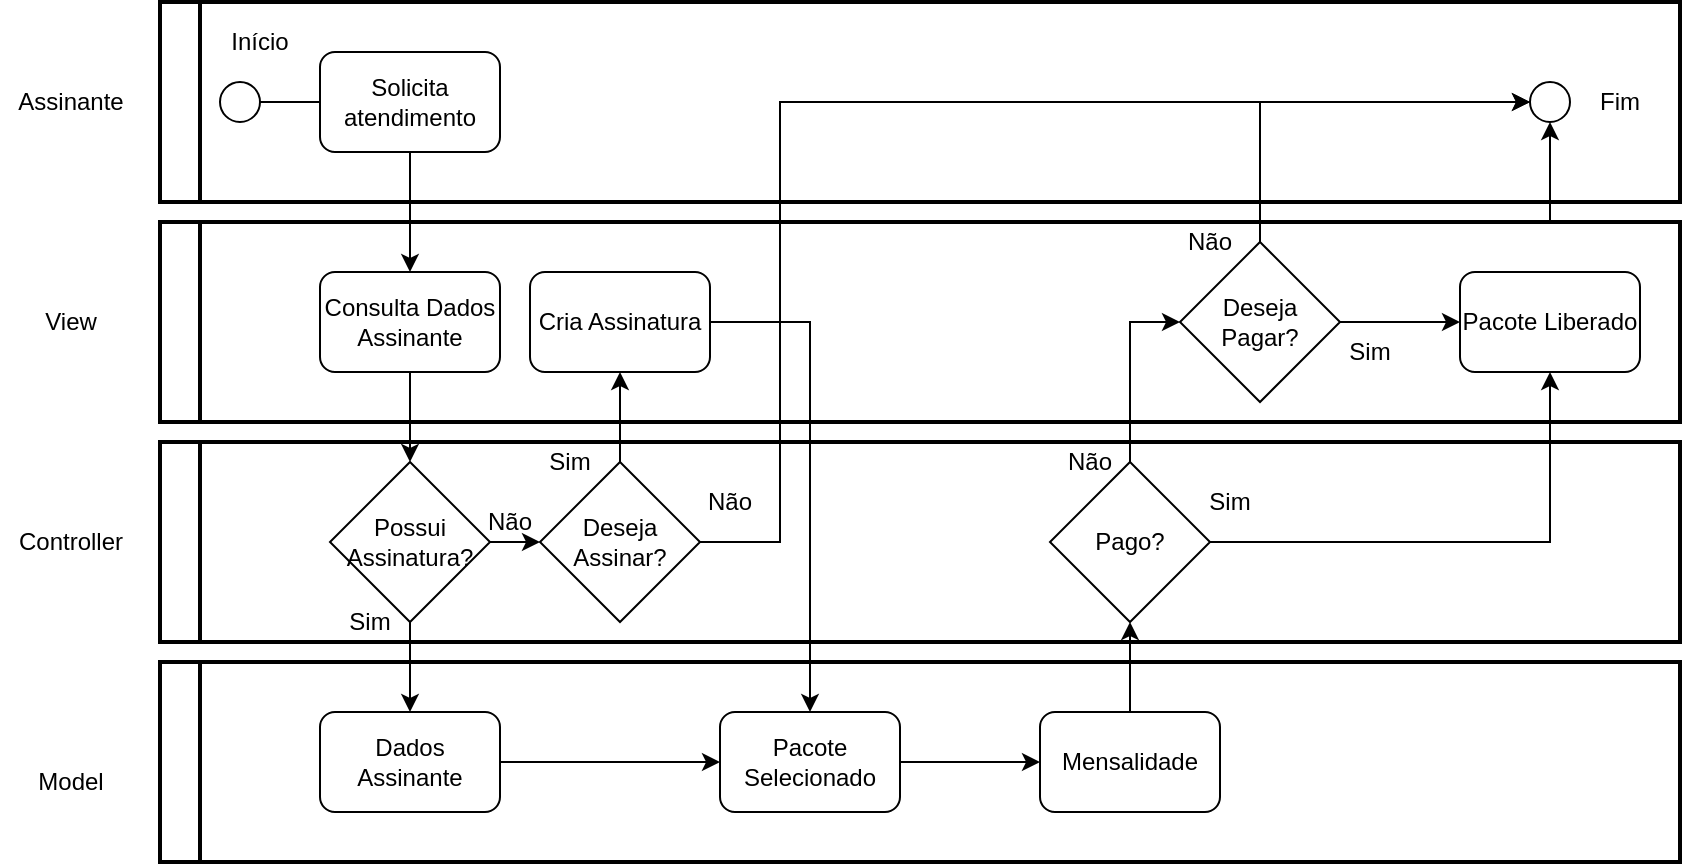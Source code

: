 <mxfile version="19.0.0" type="google"><diagram id="38LIMbCxqjhpxKjCKX09" name="Page-1"><mxGraphModel grid="1" page="1" gridSize="10" guides="1" tooltips="1" connect="1" arrows="1" fold="1" pageScale="1" pageWidth="850" pageHeight="1100" math="0" shadow="0"><root><mxCell id="0"/><mxCell id="1" parent="0"/><mxCell id="1K-JVYYIGugmaQz5jj4p-1" value="" style="swimlane;html=1;startSize=20;fontStyle=0;collapsible=0;horizontal=0;swimlaneLine=1;swimlaneFillColor=#ffffff;strokeWidth=2;" vertex="1" parent="1"><mxGeometry x="80" y="80" width="760" height="100" as="geometry"/></mxCell><mxCell id="1K-JVYYIGugmaQz5jj4p-7" value="" style="ellipse;whiteSpace=wrap;html=1;aspect=fixed;" vertex="1" parent="1K-JVYYIGugmaQz5jj4p-1"><mxGeometry x="30" y="40" width="20" height="20" as="geometry"/></mxCell><mxCell id="1K-JVYYIGugmaQz5jj4p-8" value="Solicita&lt;br&gt;atendimento" style="rounded=1;whiteSpace=wrap;html=1;" vertex="1" parent="1K-JVYYIGugmaQz5jj4p-1"><mxGeometry x="80" y="25" width="90" height="50" as="geometry"/></mxCell><mxCell id="IJtuUTepWnNcwoIYx7on-1" value="" style="endArrow=none;html=1;rounded=0;entryX=0;entryY=0.5;entryDx=0;entryDy=0;exitX=1;exitY=0.5;exitDx=0;exitDy=0;" edge="1" parent="1K-JVYYIGugmaQz5jj4p-1" source="1K-JVYYIGugmaQz5jj4p-7" target="1K-JVYYIGugmaQz5jj4p-8"><mxGeometry width="50" height="50" relative="1" as="geometry"><mxPoint x="320" y="340" as="sourcePoint"/><mxPoint x="370" y="290" as="targetPoint"/></mxGeometry></mxCell><mxCell id="IJtuUTepWnNcwoIYx7on-7" value="" style="ellipse;whiteSpace=wrap;html=1;aspect=fixed;" vertex="1" parent="1K-JVYYIGugmaQz5jj4p-1"><mxGeometry x="685" y="40" width="20" height="20" as="geometry"/></mxCell><mxCell id="Hn3UPd1u5wITuFJsm0I--54" value="Início" style="text;html=1;strokeColor=none;fillColor=none;align=center;verticalAlign=middle;whiteSpace=wrap;rounded=0;" vertex="1" parent="1K-JVYYIGugmaQz5jj4p-1"><mxGeometry x="30" y="15" width="40" height="10" as="geometry"/></mxCell><mxCell id="Hn3UPd1u5wITuFJsm0I--56" value="Fim" style="text;html=1;strokeColor=none;fillColor=none;align=center;verticalAlign=middle;whiteSpace=wrap;rounded=0;" vertex="1" parent="1K-JVYYIGugmaQz5jj4p-1"><mxGeometry x="710" y="45" width="40" height="10" as="geometry"/></mxCell><mxCell id="1K-JVYYIGugmaQz5jj4p-2" value="" style="swimlane;html=1;startSize=20;fontStyle=0;collapsible=0;horizontal=0;swimlaneLine=1;swimlaneFillColor=#ffffff;strokeWidth=2;" vertex="1" parent="1"><mxGeometry x="80" y="300" width="760" height="100" as="geometry"/></mxCell><mxCell id="Hn3UPd1u5wITuFJsm0I--12" style="edgeStyle=orthogonalEdgeStyle;rounded=0;orthogonalLoop=1;jettySize=auto;html=1;" edge="1" parent="1K-JVYYIGugmaQz5jj4p-2" source="Hn3UPd1u5wITuFJsm0I--2" target="Hn3UPd1u5wITuFJsm0I--8"><mxGeometry relative="1" as="geometry"/></mxCell><mxCell id="Hn3UPd1u5wITuFJsm0I--2" value="Possui&lt;br&gt;Assinatura?" style="rhombus;whiteSpace=wrap;html=1;" vertex="1" parent="1K-JVYYIGugmaQz5jj4p-2"><mxGeometry x="85" y="10" width="80" height="80" as="geometry"/></mxCell><mxCell id="Hn3UPd1u5wITuFJsm0I--8" value="Deseja Assinar?" style="rhombus;whiteSpace=wrap;html=1;" vertex="1" parent="1K-JVYYIGugmaQz5jj4p-2"><mxGeometry x="190" y="10" width="80" height="80" as="geometry"/></mxCell><mxCell id="Hn3UPd1u5wITuFJsm0I--13" value="Não" style="text;html=1;strokeColor=none;fillColor=none;align=center;verticalAlign=middle;whiteSpace=wrap;rounded=0;" vertex="1" parent="1K-JVYYIGugmaQz5jj4p-2"><mxGeometry x="150" y="30" width="50" height="20" as="geometry"/></mxCell><mxCell id="Hn3UPd1u5wITuFJsm0I--16" value="Sim" style="text;html=1;strokeColor=none;fillColor=none;align=center;verticalAlign=middle;whiteSpace=wrap;rounded=0;" vertex="1" parent="1K-JVYYIGugmaQz5jj4p-2"><mxGeometry x="180" width="50" height="20" as="geometry"/></mxCell><mxCell id="Hn3UPd1u5wITuFJsm0I--18" value="Não" style="text;html=1;strokeColor=none;fillColor=none;align=center;verticalAlign=middle;whiteSpace=wrap;rounded=0;" vertex="1" parent="1K-JVYYIGugmaQz5jj4p-2"><mxGeometry x="260" y="20" width="50" height="20" as="geometry"/></mxCell><mxCell id="Hn3UPd1u5wITuFJsm0I--27" value="Pago?" style="rhombus;whiteSpace=wrap;html=1;" vertex="1" parent="1K-JVYYIGugmaQz5jj4p-2"><mxGeometry x="445" y="10" width="80" height="80" as="geometry"/></mxCell><mxCell id="Hn3UPd1u5wITuFJsm0I--15" value="Sim" style="text;html=1;strokeColor=none;fillColor=none;align=center;verticalAlign=middle;whiteSpace=wrap;rounded=0;" vertex="1" parent="1K-JVYYIGugmaQz5jj4p-2"><mxGeometry x="80" y="80" width="50" height="20" as="geometry"/></mxCell><mxCell id="Hn3UPd1u5wITuFJsm0I--32" value="Sim" style="text;html=1;strokeColor=none;fillColor=none;align=center;verticalAlign=middle;whiteSpace=wrap;rounded=0;" vertex="1" parent="1K-JVYYIGugmaQz5jj4p-2"><mxGeometry x="510" y="20" width="50" height="20" as="geometry"/></mxCell><mxCell id="Hn3UPd1u5wITuFJsm0I--46" value="Não" style="text;html=1;strokeColor=none;fillColor=none;align=center;verticalAlign=middle;whiteSpace=wrap;rounded=0;" vertex="1" parent="1K-JVYYIGugmaQz5jj4p-2"><mxGeometry x="440" width="50" height="20" as="geometry"/></mxCell><mxCell id="1K-JVYYIGugmaQz5jj4p-3" value="" style="swimlane;html=1;startSize=20;fontStyle=0;collapsible=0;horizontal=0;swimlaneLine=1;swimlaneFillColor=#ffffff;strokeWidth=2;" vertex="1" parent="1"><mxGeometry x="80" y="190" width="760" height="100" as="geometry"/></mxCell><mxCell id="1K-JVYYIGugmaQz5jj4p-9" value="Consulta Dados Assinante" style="rounded=1;whiteSpace=wrap;html=1;" vertex="1" parent="1K-JVYYIGugmaQz5jj4p-3"><mxGeometry x="80" y="25" width="90" height="50" as="geometry"/></mxCell><mxCell id="Hn3UPd1u5wITuFJsm0I--10" value="Cria Assinatura" style="rounded=1;whiteSpace=wrap;html=1;" vertex="1" parent="1K-JVYYIGugmaQz5jj4p-3"><mxGeometry x="185" y="25" width="90" height="50" as="geometry"/></mxCell><mxCell id="Hn3UPd1u5wITuFJsm0I--29" value="Pacote Liberado" style="rounded=1;whiteSpace=wrap;html=1;" vertex="1" parent="1K-JVYYIGugmaQz5jj4p-3"><mxGeometry x="650" y="25" width="90" height="50" as="geometry"/></mxCell><mxCell id="Hn3UPd1u5wITuFJsm0I--35" value="Deseja Assinar?" style="rhombus;whiteSpace=wrap;html=1;" vertex="1" parent="1K-JVYYIGugmaQz5jj4p-3"><mxGeometry x="450" width="80" height="80" as="geometry"/></mxCell><mxCell id="1K-JVYYIGugmaQz5jj4p-4" value="Assinante" style="text;html=1;align=center;verticalAlign=middle;resizable=0;points=[];autosize=1;strokeColor=none;fillColor=none;" vertex="1" parent="1"><mxGeometry y="120" width="70" height="20" as="geometry"/></mxCell><mxCell id="1K-JVYYIGugmaQz5jj4p-5" value="Model" style="text;html=1;align=center;verticalAlign=middle;resizable=0;points=[];autosize=1;strokeColor=none;fillColor=none;" vertex="1" parent="1"><mxGeometry x="10" y="460" width="50" height="20" as="geometry"/></mxCell><mxCell id="1K-JVYYIGugmaQz5jj4p-6" value="View" style="text;html=1;align=center;verticalAlign=middle;resizable=0;points=[];autosize=1;strokeColor=none;fillColor=none;" vertex="1" parent="1"><mxGeometry x="15" y="230" width="40" height="20" as="geometry"/></mxCell><mxCell id="Hn3UPd1u5wITuFJsm0I--3" value="" style="swimlane;html=1;startSize=20;fontStyle=0;collapsible=0;horizontal=0;swimlaneLine=1;swimlaneFillColor=#ffffff;strokeWidth=2;" vertex="1" parent="1"><mxGeometry x="80" y="410" width="760" height="100" as="geometry"/></mxCell><mxCell id="Hn3UPd1u5wITuFJsm0I--4" style="edgeStyle=orthogonalEdgeStyle;rounded=0;orthogonalLoop=1;jettySize=auto;html=1;" edge="1" parent="Hn3UPd1u5wITuFJsm0I--3" source="Hn3UPd1u5wITuFJsm0I--5"><mxGeometry relative="1" as="geometry"><mxPoint x="280" y="50" as="targetPoint"/></mxGeometry></mxCell><mxCell id="Hn3UPd1u5wITuFJsm0I--5" value="Dados Assinante" style="rounded=1;whiteSpace=wrap;html=1;" vertex="1" parent="Hn3UPd1u5wITuFJsm0I--3"><mxGeometry x="80" y="25" width="90" height="50" as="geometry"/></mxCell><mxCell id="Hn3UPd1u5wITuFJsm0I--24" style="edgeStyle=orthogonalEdgeStyle;rounded=0;orthogonalLoop=1;jettySize=auto;html=1;" edge="1" parent="Hn3UPd1u5wITuFJsm0I--3" source="Hn3UPd1u5wITuFJsm0I--20" target="Hn3UPd1u5wITuFJsm0I--23"><mxGeometry relative="1" as="geometry"/></mxCell><mxCell id="Hn3UPd1u5wITuFJsm0I--20" value="Pacote Selecionado" style="rounded=1;whiteSpace=wrap;html=1;" vertex="1" parent="Hn3UPd1u5wITuFJsm0I--3"><mxGeometry x="280" y="25" width="90" height="50" as="geometry"/></mxCell><mxCell id="Hn3UPd1u5wITuFJsm0I--23" value="Mensalidade" style="rounded=1;whiteSpace=wrap;html=1;" vertex="1" parent="Hn3UPd1u5wITuFJsm0I--3"><mxGeometry x="440" y="25" width="90" height="50" as="geometry"/></mxCell><mxCell id="Hn3UPd1u5wITuFJsm0I--7" style="edgeStyle=orthogonalEdgeStyle;rounded=0;orthogonalLoop=1;jettySize=auto;html=1;entryX=0.5;entryY=0;entryDx=0;entryDy=0;" edge="1" parent="1" source="Hn3UPd1u5wITuFJsm0I--2" target="Hn3UPd1u5wITuFJsm0I--5"><mxGeometry relative="1" as="geometry"/></mxCell><mxCell id="Hn3UPd1u5wITuFJsm0I--9" value="Controller" style="text;html=1;align=center;verticalAlign=middle;resizable=0;points=[];autosize=1;strokeColor=none;fillColor=none;" vertex="1" parent="1"><mxGeometry y="340" width="70" height="20" as="geometry"/></mxCell><mxCell id="Hn3UPd1u5wITuFJsm0I--28" style="edgeStyle=orthogonalEdgeStyle;rounded=0;orthogonalLoop=1;jettySize=auto;html=1;entryX=0.5;entryY=1;entryDx=0;entryDy=0;" edge="1" parent="1" source="Hn3UPd1u5wITuFJsm0I--23" target="Hn3UPd1u5wITuFJsm0I--27"><mxGeometry relative="1" as="geometry"/></mxCell><mxCell id="Hn3UPd1u5wITuFJsm0I--30" style="edgeStyle=orthogonalEdgeStyle;rounded=0;orthogonalLoop=1;jettySize=auto;html=1;" edge="1" parent="1" source="Hn3UPd1u5wITuFJsm0I--29" target="IJtuUTepWnNcwoIYx7on-7"><mxGeometry relative="1" as="geometry"/></mxCell><mxCell id="Hn3UPd1u5wITuFJsm0I--37" value="" style="swimlane;html=1;startSize=20;fontStyle=0;collapsible=0;horizontal=0;swimlaneLine=1;swimlaneFillColor=#ffffff;strokeWidth=2;" vertex="1" parent="1"><mxGeometry x="80" y="190" width="760" height="100" as="geometry"/></mxCell><mxCell id="Hn3UPd1u5wITuFJsm0I--38" value="Consulta Dados Assinante" style="rounded=1;whiteSpace=wrap;html=1;" vertex="1" parent="Hn3UPd1u5wITuFJsm0I--37"><mxGeometry x="80" y="25" width="90" height="50" as="geometry"/></mxCell><mxCell id="Hn3UPd1u5wITuFJsm0I--39" value="Cria Assinatura" style="rounded=1;whiteSpace=wrap;html=1;" vertex="1" parent="Hn3UPd1u5wITuFJsm0I--37"><mxGeometry x="185" y="25" width="90" height="50" as="geometry"/></mxCell><mxCell id="Hn3UPd1u5wITuFJsm0I--40" value="Pacote Liberado" style="rounded=1;whiteSpace=wrap;html=1;" vertex="1" parent="Hn3UPd1u5wITuFJsm0I--37"><mxGeometry x="650" y="25" width="90" height="50" as="geometry"/></mxCell><mxCell id="Hn3UPd1u5wITuFJsm0I--44" style="edgeStyle=orthogonalEdgeStyle;rounded=0;orthogonalLoop=1;jettySize=auto;html=1;entryX=0;entryY=0.5;entryDx=0;entryDy=0;" edge="1" parent="Hn3UPd1u5wITuFJsm0I--37" source="Hn3UPd1u5wITuFJsm0I--41" target="Hn3UPd1u5wITuFJsm0I--40"><mxGeometry relative="1" as="geometry"/></mxCell><mxCell id="Hn3UPd1u5wITuFJsm0I--41" value="Deseja Pagar?" style="rhombus;whiteSpace=wrap;html=1;" vertex="1" parent="Hn3UPd1u5wITuFJsm0I--37"><mxGeometry x="510" y="10" width="80" height="80" as="geometry"/></mxCell><mxCell id="Hn3UPd1u5wITuFJsm0I--43" value="Sim" style="text;html=1;strokeColor=none;fillColor=none;align=center;verticalAlign=middle;whiteSpace=wrap;rounded=0;" vertex="1" parent="Hn3UPd1u5wITuFJsm0I--37"><mxGeometry x="580" y="55" width="50" height="20" as="geometry"/></mxCell><mxCell id="Hn3UPd1u5wITuFJsm0I--47" value="Não" style="text;html=1;strokeColor=none;fillColor=none;align=center;verticalAlign=middle;whiteSpace=wrap;rounded=0;" vertex="1" parent="Hn3UPd1u5wITuFJsm0I--37"><mxGeometry x="500" width="50" height="20" as="geometry"/></mxCell><mxCell id="Hn3UPd1u5wITuFJsm0I--42" style="edgeStyle=orthogonalEdgeStyle;rounded=0;orthogonalLoop=1;jettySize=auto;html=1;entryX=0;entryY=0.5;entryDx=0;entryDy=0;" edge="1" parent="1" source="Hn3UPd1u5wITuFJsm0I--27" target="Hn3UPd1u5wITuFJsm0I--41"><mxGeometry relative="1" as="geometry"/></mxCell><mxCell id="Hn3UPd1u5wITuFJsm0I--45" style="edgeStyle=orthogonalEdgeStyle;rounded=0;orthogonalLoop=1;jettySize=auto;html=1;entryX=0;entryY=0.5;entryDx=0;entryDy=0;" edge="1" parent="1" source="Hn3UPd1u5wITuFJsm0I--41" target="IJtuUTepWnNcwoIYx7on-7"><mxGeometry relative="1" as="geometry"><Array as="points"><mxPoint x="630" y="130"/></Array></mxGeometry></mxCell><mxCell id="Hn3UPd1u5wITuFJsm0I--48" style="edgeStyle=orthogonalEdgeStyle;rounded=0;orthogonalLoop=1;jettySize=auto;html=1;entryX=0.5;entryY=1;entryDx=0;entryDy=0;" edge="1" parent="1" source="Hn3UPd1u5wITuFJsm0I--27" target="Hn3UPd1u5wITuFJsm0I--40"><mxGeometry relative="1" as="geometry"/></mxCell><mxCell id="Hn3UPd1u5wITuFJsm0I--49" style="edgeStyle=orthogonalEdgeStyle;rounded=0;orthogonalLoop=1;jettySize=auto;html=1;entryX=0;entryY=0.5;entryDx=0;entryDy=0;" edge="1" parent="1" source="Hn3UPd1u5wITuFJsm0I--8" target="IJtuUTepWnNcwoIYx7on-7"><mxGeometry relative="1" as="geometry"><Array as="points"><mxPoint x="390" y="350"/><mxPoint x="390" y="130"/></Array></mxGeometry></mxCell><mxCell id="Hn3UPd1u5wITuFJsm0I--50" style="edgeStyle=orthogonalEdgeStyle;rounded=0;orthogonalLoop=1;jettySize=auto;html=1;entryX=0.5;entryY=1;entryDx=0;entryDy=0;" edge="1" parent="1" source="Hn3UPd1u5wITuFJsm0I--8" target="Hn3UPd1u5wITuFJsm0I--39"><mxGeometry relative="1" as="geometry"/></mxCell><mxCell id="Hn3UPd1u5wITuFJsm0I--51" style="edgeStyle=orthogonalEdgeStyle;rounded=0;orthogonalLoop=1;jettySize=auto;html=1;" edge="1" parent="1" source="1K-JVYYIGugmaQz5jj4p-8" target="Hn3UPd1u5wITuFJsm0I--38"><mxGeometry relative="1" as="geometry"/></mxCell><mxCell id="Hn3UPd1u5wITuFJsm0I--52" style="edgeStyle=orthogonalEdgeStyle;rounded=0;orthogonalLoop=1;jettySize=auto;html=1;entryX=0.5;entryY=0;entryDx=0;entryDy=0;" edge="1" parent="1" source="Hn3UPd1u5wITuFJsm0I--38" target="Hn3UPd1u5wITuFJsm0I--2"><mxGeometry relative="1" as="geometry"/></mxCell><mxCell id="Hn3UPd1u5wITuFJsm0I--53" style="edgeStyle=orthogonalEdgeStyle;rounded=0;orthogonalLoop=1;jettySize=auto;html=1;entryX=0.5;entryY=0;entryDx=0;entryDy=0;" edge="1" parent="1" source="Hn3UPd1u5wITuFJsm0I--39" target="Hn3UPd1u5wITuFJsm0I--20"><mxGeometry relative="1" as="geometry"/></mxCell></root></mxGraphModel></diagram></mxfile>